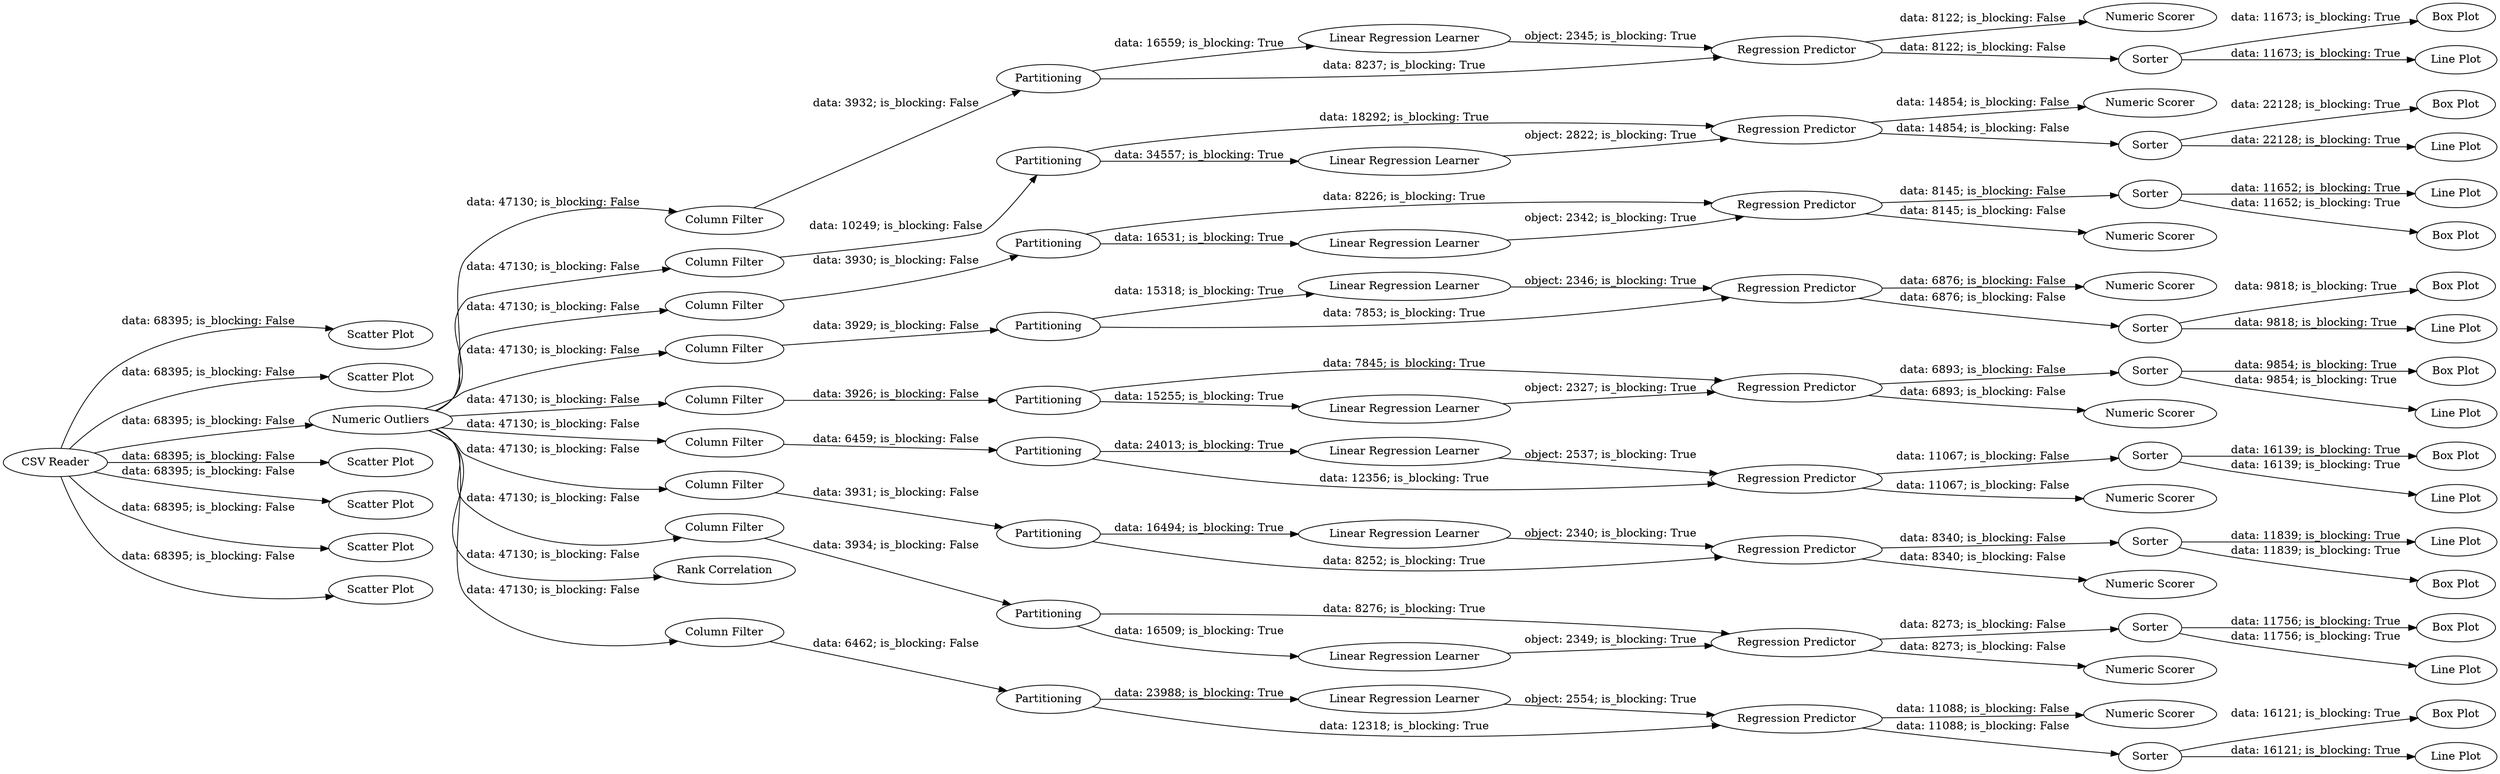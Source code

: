 digraph {
	"6335949046982372581_11" [label="Regression Predictor"]
	"6335949046982372581_16" [label=Partitioning]
	"6335949046982372581_65" [label="Box Plot"]
	"6335949046982372581_74" [label="Box Plot"]
	"6335949046982372581_35" [label="Column Filter"]
	"6335949046982372581_28" [label=Partitioning]
	"6335949046982372581_32" [label=Sorter]
	"6335949046982372581_82" [label="Box Plot"]
	"6335949046982372581_26" [label="Box Plot"]
	"6335949046982372581_22" [label="Box Plot"]
	"6335949046982372581_72" [label=Sorter]
	"6335949046982372581_53" [label=Sorter]
	"6335949046982372581_33" [label="Line Plot"]
	"6335949046982372581_6" [label="Scatter Plot"]
	"6335949046982372581_77" [label="Linear Regression Learner"]
	"6335949046982372581_59" [label=Partitioning]
	"6335949046982372581_9" [label=Partitioning]
	"6335949046982372581_73" [label="Line Plot"]
	"6335949046982372581_17" [label="Linear Regression Learner"]
	"6335949046982372581_2" [label="Scatter Plot"]
	"6335949046982372581_12" [label="Line Plot"]
	"6335949046982372581_37" [label="Linear Regression Learner"]
	"6335949046982372581_39" [label="Numeric Scorer"]
	"6335949046982372581_69" [label="Linear Regression Learner"]
	"6335949046982372581_21" [label="Line Plot"]
	"6335949046982372581_38" [label="Regression Predictor"]
	"6335949046982372581_81" [label="Line Plot"]
	"6335949046982372581_25" [label="Column Filter"]
	"6335949046982372581_8" [label="Numeric Outliers"]
	"6335949046982372581_30" [label="Regression Predictor"]
	"6335949046982372581_3" [label="Scatter Plot"]
	"6335949046982372581_56" [label="Column Filter"]
	"6335949046982372581_48" [label=Sorter]
	"6335949046982372581_64" [label="Line Plot"]
	"6335949046982372581_60" [label="Linear Regression Learner"]
	"6335949046982372581_54" [label="Line Plot"]
	"6335949046982372581_29" [label="Linear Regression Learner"]
	"6335949046982372581_51" [label="Regression Predictor"]
	"6335949046982372581_1" [label="CSV Reader"]
	"6335949046982372581_44" [label=Partitioning]
	"6335949046982372581_46" [label="Regression Predictor"]
	"6335949046982372581_47" [label="Numeric Scorer"]
	"6335949046982372581_45" [label="Linear Regression Learner"]
	"6335949046982372581_79" [label="Numeric Scorer"]
	"6335949046982372581_42" [label="Box Plot"]
	"6335949046982372581_76" [label=Partitioning]
	"6335949046982372581_31" [label="Numeric Scorer"]
	"6335949046982372581_36" [label=Partitioning]
	"6335949046982372581_23" [label="Box Plot"]
	"6335949046982372581_20" [label=Sorter]
	"6335949046982372581_7" [label="Scatter Plot"]
	"6335949046982372581_80" [label=Sorter]
	"6335949046982372581_58" [label="Column Filter"]
	"6335949046982372581_19" [label="Numeric Scorer"]
	"6335949046982372581_34" [label="Box Plot"]
	"6335949046982372581_10" [label="Linear Regression Learner"]
	"6335949046982372581_50" [label="Linear Regression Learner"]
	"6335949046982372581_57" [label=Partitioning]
	"6335949046982372581_68" [label=Partitioning]
	"6335949046982372581_71" [label="Numeric Scorer"]
	"6335949046982372581_78" [label="Regression Predictor"]
	"6335949046982372581_41" [label="Line Plot"]
	"6335949046982372581_40" [label=Sorter]
	"6335949046982372581_70" [label="Regression Predictor"]
	"6335949046982372581_18" [label="Regression Predictor"]
	"6335949046982372581_62" [label="Numeric Scorer"]
	"6335949046982372581_43" [label="Column Filter"]
	"6335949046982372581_5" [label="Scatter Plot"]
	"6335949046982372581_4" [label="Scatter Plot"]
	"6335949046982372581_67" [label="Column Filter"]
	"6335949046982372581_63" [label=Sorter]
	"6335949046982372581_49" [label="Line Plot"]
	"6335949046982372581_52" [label="Numeric Scorer"]
	"6335949046982372581_14" [label="Numeric Scorer"]
	"6335949046982372581_15" [label="Column Filter"]
	"6335949046982372581_27" [label="Column Filter"]
	"6335949046982372581_66" [label="Rank Correlation"]
	"6335949046982372581_75" [label="Column Filter"]
	"6335949046982372581_13" [label=Sorter]
	"6335949046982372581_55" [label="Box Plot"]
	"6335949046982372581_61" [label="Regression Predictor"]
	"6335949046982372581_1" -> "6335949046982372581_5" [label="data: 68395; is_blocking: False"]
	"6335949046982372581_1" -> "6335949046982372581_6" [label="data: 68395; is_blocking: False"]
	"6335949046982372581_28" -> "6335949046982372581_29" [label="data: 16509; is_blocking: True"]
	"6335949046982372581_48" -> "6335949046982372581_42" [label="data: 9854; is_blocking: True"]
	"6335949046982372581_68" -> "6335949046982372581_69" [label="data: 24013; is_blocking: True"]
	"6335949046982372581_1" -> "6335949046982372581_7" [label="data: 68395; is_blocking: False"]
	"6335949046982372581_1" -> "6335949046982372581_3" [label="data: 68395; is_blocking: False"]
	"6335949046982372581_68" -> "6335949046982372581_70" [label="data: 12356; is_blocking: True"]
	"6335949046982372581_11" -> "6335949046982372581_13" [label="data: 14854; is_blocking: False"]
	"6335949046982372581_37" -> "6335949046982372581_38" [label="object: 2345; is_blocking: True"]
	"6335949046982372581_38" -> "6335949046982372581_40" [label="data: 8122; is_blocking: False"]
	"6335949046982372581_30" -> "6335949046982372581_32" [label="data: 8273; is_blocking: False"]
	"6335949046982372581_57" -> "6335949046982372581_50" [label="data: 16531; is_blocking: True"]
	"6335949046982372581_78" -> "6335949046982372581_80" [label="data: 11088; is_blocking: False"]
	"6335949046982372581_20" -> "6335949046982372581_21" [label="data: 11839; is_blocking: True"]
	"6335949046982372581_57" -> "6335949046982372581_51" [label="data: 8226; is_blocking: True"]
	"6335949046982372581_8" -> "6335949046982372581_56" [label="data: 47130; is_blocking: False"]
	"6335949046982372581_63" -> "6335949046982372581_64" [label="data: 9818; is_blocking: True"]
	"6335949046982372581_58" -> "6335949046982372581_59" [label="data: 3929; is_blocking: False"]
	"6335949046982372581_8" -> "6335949046982372581_67" [label="data: 47130; is_blocking: False"]
	"6335949046982372581_10" -> "6335949046982372581_11" [label="object: 2822; is_blocking: True"]
	"6335949046982372581_25" -> "6335949046982372581_9" [label="data: 10249; is_blocking: False"]
	"6335949046982372581_50" -> "6335949046982372581_51" [label="object: 2342; is_blocking: True"]
	"6335949046982372581_36" -> "6335949046982372581_38" [label="data: 8237; is_blocking: True"]
	"6335949046982372581_8" -> "6335949046982372581_43" [label="data: 47130; is_blocking: False"]
	"6335949046982372581_8" -> "6335949046982372581_66" [label="data: 47130; is_blocking: False"]
	"6335949046982372581_8" -> "6335949046982372581_15" [label="data: 47130; is_blocking: False"]
	"6335949046982372581_72" -> "6335949046982372581_73" [label="data: 16139; is_blocking: True"]
	"6335949046982372581_8" -> "6335949046982372581_58" [label="data: 47130; is_blocking: False"]
	"6335949046982372581_70" -> "6335949046982372581_72" [label="data: 11067; is_blocking: False"]
	"6335949046982372581_16" -> "6335949046982372581_18" [label="data: 8252; is_blocking: True"]
	"6335949046982372581_29" -> "6335949046982372581_30" [label="object: 2349; is_blocking: True"]
	"6335949046982372581_61" -> "6335949046982372581_62" [label="data: 6876; is_blocking: False"]
	"6335949046982372581_9" -> "6335949046982372581_10" [label="data: 34557; is_blocking: True"]
	"6335949046982372581_36" -> "6335949046982372581_37" [label="data: 16559; is_blocking: True"]
	"6335949046982372581_9" -> "6335949046982372581_11" [label="data: 18292; is_blocking: True"]
	"6335949046982372581_72" -> "6335949046982372581_74" [label="data: 16139; is_blocking: True"]
	"6335949046982372581_56" -> "6335949046982372581_57" [label="data: 3930; is_blocking: False"]
	"6335949046982372581_61" -> "6335949046982372581_63" [label="data: 6876; is_blocking: False"]
	"6335949046982372581_70" -> "6335949046982372581_71" [label="data: 11067; is_blocking: False"]
	"6335949046982372581_60" -> "6335949046982372581_61" [label="object: 2346; is_blocking: True"]
	"6335949046982372581_48" -> "6335949046982372581_49" [label="data: 9854; is_blocking: True"]
	"6335949046982372581_53" -> "6335949046982372581_55" [label="data: 11652; is_blocking: True"]
	"6335949046982372581_53" -> "6335949046982372581_54" [label="data: 11652; is_blocking: True"]
	"6335949046982372581_44" -> "6335949046982372581_45" [label="data: 15255; is_blocking: True"]
	"6335949046982372581_8" -> "6335949046982372581_75" [label="data: 47130; is_blocking: False"]
	"6335949046982372581_18" -> "6335949046982372581_19" [label="data: 8340; is_blocking: False"]
	"6335949046982372581_40" -> "6335949046982372581_41" [label="data: 11673; is_blocking: True"]
	"6335949046982372581_51" -> "6335949046982372581_53" [label="data: 8145; is_blocking: False"]
	"6335949046982372581_59" -> "6335949046982372581_60" [label="data: 15318; is_blocking: True"]
	"6335949046982372581_8" -> "6335949046982372581_25" [label="data: 47130; is_blocking: False"]
	"6335949046982372581_8" -> "6335949046982372581_35" [label="data: 47130; is_blocking: False"]
	"6335949046982372581_80" -> "6335949046982372581_81" [label="data: 16121; is_blocking: True"]
	"6335949046982372581_32" -> "6335949046982372581_33" [label="data: 11756; is_blocking: True"]
	"6335949046982372581_13" -> "6335949046982372581_12" [label="data: 22128; is_blocking: True"]
	"6335949046982372581_45" -> "6335949046982372581_46" [label="object: 2327; is_blocking: True"]
	"6335949046982372581_27" -> "6335949046982372581_28" [label="data: 3934; is_blocking: False"]
	"6335949046982372581_1" -> "6335949046982372581_4" [label="data: 68395; is_blocking: False"]
	"6335949046982372581_69" -> "6335949046982372581_70" [label="object: 2537; is_blocking: True"]
	"6335949046982372581_11" -> "6335949046982372581_14" [label="data: 14854; is_blocking: False"]
	"6335949046982372581_13" -> "6335949046982372581_22" [label="data: 22128; is_blocking: True"]
	"6335949046982372581_43" -> "6335949046982372581_44" [label="data: 3926; is_blocking: False"]
	"6335949046982372581_46" -> "6335949046982372581_48" [label="data: 6893; is_blocking: False"]
	"6335949046982372581_18" -> "6335949046982372581_20" [label="data: 8340; is_blocking: False"]
	"6335949046982372581_63" -> "6335949046982372581_65" [label="data: 9818; is_blocking: True"]
	"6335949046982372581_16" -> "6335949046982372581_17" [label="data: 16494; is_blocking: True"]
	"6335949046982372581_67" -> "6335949046982372581_68" [label="data: 6459; is_blocking: False"]
	"6335949046982372581_46" -> "6335949046982372581_47" [label="data: 6893; is_blocking: False"]
	"6335949046982372581_20" -> "6335949046982372581_23" [label="data: 11839; is_blocking: True"]
	"6335949046982372581_59" -> "6335949046982372581_61" [label="data: 7853; is_blocking: True"]
	"6335949046982372581_28" -> "6335949046982372581_30" [label="data: 8276; is_blocking: True"]
	"6335949046982372581_38" -> "6335949046982372581_39" [label="data: 8122; is_blocking: False"]
	"6335949046982372581_40" -> "6335949046982372581_34" [label="data: 11673; is_blocking: True"]
	"6335949046982372581_17" -> "6335949046982372581_18" [label="object: 2340; is_blocking: True"]
	"6335949046982372581_76" -> "6335949046982372581_78" [label="data: 12318; is_blocking: True"]
	"6335949046982372581_35" -> "6335949046982372581_36" [label="data: 3932; is_blocking: False"]
	"6335949046982372581_30" -> "6335949046982372581_31" [label="data: 8273; is_blocking: False"]
	"6335949046982372581_44" -> "6335949046982372581_46" [label="data: 7845; is_blocking: True"]
	"6335949046982372581_51" -> "6335949046982372581_52" [label="data: 8145; is_blocking: False"]
	"6335949046982372581_8" -> "6335949046982372581_27" [label="data: 47130; is_blocking: False"]
	"6335949046982372581_1" -> "6335949046982372581_2" [label="data: 68395; is_blocking: False"]
	"6335949046982372581_15" -> "6335949046982372581_16" [label="data: 3931; is_blocking: False"]
	"6335949046982372581_1" -> "6335949046982372581_8" [label="data: 68395; is_blocking: False"]
	"6335949046982372581_32" -> "6335949046982372581_26" [label="data: 11756; is_blocking: True"]
	"6335949046982372581_76" -> "6335949046982372581_77" [label="data: 23988; is_blocking: True"]
	"6335949046982372581_77" -> "6335949046982372581_78" [label="object: 2554; is_blocking: True"]
	"6335949046982372581_78" -> "6335949046982372581_79" [label="data: 11088; is_blocking: False"]
	"6335949046982372581_75" -> "6335949046982372581_76" [label="data: 6462; is_blocking: False"]
	"6335949046982372581_80" -> "6335949046982372581_82" [label="data: 16121; is_blocking: True"]
	rankdir=LR
}
